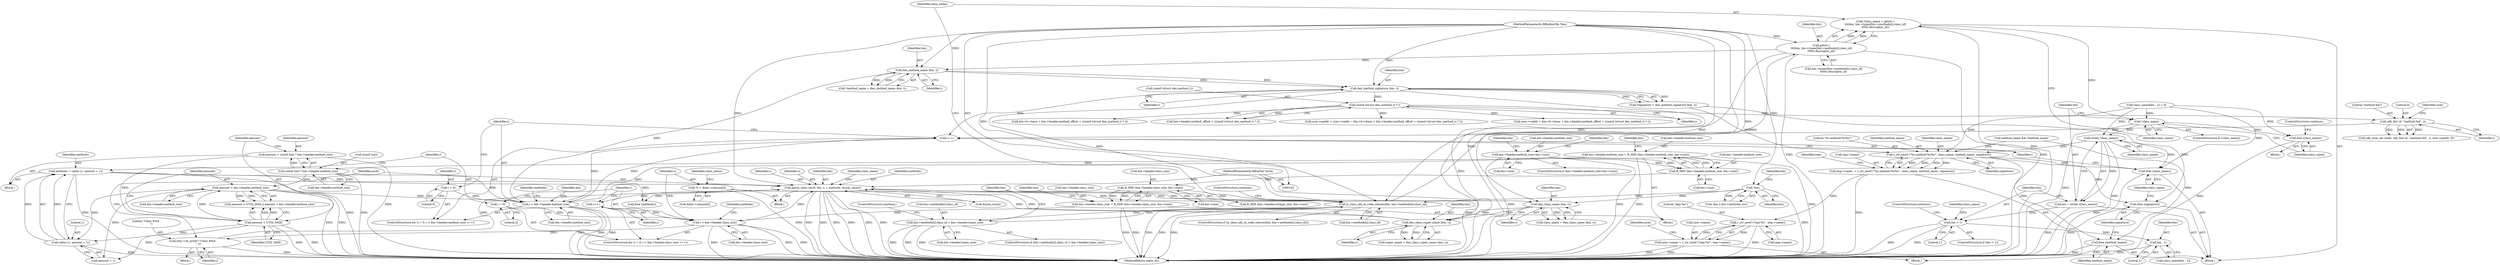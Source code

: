 digraph "0_radare2_ead645853a63bf83d8386702cad0cf23b31d7eeb@API" {
"1000440" [label="(Call,*class_name = getstr (\n\t\t\t\tbin, bin->types[bin->methods[i].class_id]\n\t\t\t\t\t\t.descriptor_id))"];
"1000442" [label="(Call,getstr (\n\t\t\t\tbin, bin->types[bin->methods[i].class_id]\n\t\t\t\t\t\t.descriptor_id))"];
"1000428" [label="(Call,is_class_idx_in_code_classes(bin, bin->methods[i].class_id))"];
"1000490" [label="(Call,dex_method_signature (bin, i))"];
"1000484" [label="(Call,dex_method_name (bin, i))"];
"1000104" [label="(MethodParameterIn,RBinDexObj *bin)"];
"1000391" [label="(Call,i < bin->header.method_size)"];
"1000388" [label="(Call,i = 0)"];
"1000398" [label="(Call,i++)"];
"1000599" [label="(Call,sdb_fmt (0, \"method.%d\", i))"];
"1000582" [label="(Call,sizeof (struct dex_method_t) * i)"];
"1000289" [label="(Call,sizeof (int) * bin->header.method_size)"];
"1000221" [label="(Call,bin->header.method_size = R_MIN (bin->header.method_size, bin->size))"];
"1000227" [label="(Call,R_MIN (bin->header.method_size, bin->size))"];
"1000202" [label="(Call,bin->header.method_size>bin->size)"];
"1000302" [label="(Call,amount < bin->header.method_size)"];
"1000299" [label="(Call,amount > UT32_MAX)"];
"1000287" [label="(Call,amount = sizeof (int) * bin->header.method_size)"];
"1000360" [label="(Call,parse_class (arch, bin, c, i, methods, &sym_count))"];
"1000103" [label="(MethodParameterIn,RBinFile *arch)"];
"1000351" [label="(Call,dex_class_super_name (bin, c))"];
"1000346" [label="(Call,dex_class_name (bin, c))"];
"1000123" [label="(Call,!bin)"];
"1000336" [label="(Call,*c = &bin->classes[i])"];
"1000323" [label="(Call,i < bin->header.class_size)"];
"1000330" [label="(Call,i++)"];
"1000320" [label="(Call,i = 0)"];
"1000236" [label="(Call,bin->header.class_size = R_MIN (bin->header.class_size, bin->size))"];
"1000242" [label="(Call,R_MIN (bin->header.class_size, bin->size))"];
"1000357" [label="(Call,rbin->cb_printf (\"Class #%d            -\n\", i))"];
"1000312" [label="(Call,methods = calloc (1, amount + 1))"];
"1000314" [label="(Call,calloc (1, amount + 1))"];
"1000412" [label="(Call,bin->methods[i].class_id > bin->header.types_size)"];
"1000458" [label="(Call,!class_name)"];
"1000461" [label="(Call,free (class_name))"];
"1000466" [label="(Call,strlen (class_name))"];
"1000464" [label="(Call,len = strlen (class_name))"];
"1000469" [label="(Call,len < 1)"];
"1000477" [label="(Call,len - 1)"];
"1000508" [label="(Call,r_str_newf (\"%s.method.%s%s\", class_name, method_name, signature))"];
"1000504" [label="(Call,imp->name  = r_str_newf (\"%s.method.%s%s\", class_name, method_name, signature))"];
"1000545" [label="(Call,r_str_newf (\"imp.%s\", imp->name))"];
"1000541" [label="(Call,sym->name = r_str_newf (\"imp.%s\", imp->name))"];
"1000607" [label="(Call,free (method_name))"];
"1000609" [label="(Call,free (signature))"];
"1000611" [label="(Call,free (class_name))"];
"1000440" [label="(Call,*class_name = getstr (\n\t\t\t\tbin, bin->types[bin->methods[i].class_id]\n\t\t\t\t\t\t.descriptor_id))"];
"1000429" [label="(Identifier,bin)"];
"1000412" [label="(Call,bin->methods[i].class_id > bin->header.types_size)"];
"1000471" [label="(Literal,1)"];
"1000347" [label="(Identifier,bin)"];
"1000390" [label="(Literal,0)"];
"1000349" [label="(Call,super_name = dex_class_super_name (bin, c))"];
"1000323" [label="(Call,i < bin->header.class_size)"];
"1000124" [label="(Identifier,bin)"];
"1000413" [label="(Call,bin->methods[i].class_id)"];
"1000609" [label="(Call,free (signature))"];
"1000290" [label="(Call,sizeof (int))"];
"1000585" [label="(Identifier,i)"];
"1000338" [label="(Call,&bin->classes[i])"];
"1000464" [label="(Call,len = strlen (class_name))"];
"1000617" [label="(MethodReturn,static int)"];
"1000602" [label="(Identifier,i)"];
"1000510" [label="(Identifier,class_name)"];
"1000332" [label="(Block,)"];
"1000470" [label="(Identifier,len)"];
"1000248" [label="(Call,bin->size)"];
"1000388" [label="(Call,i = 0)"];
"1000357" [label="(Call,rbin->cb_printf (\"Class #%d            -\n\", i))"];
"1000583" [label="(Call,sizeof (struct dex_method_t))"];
"1000215" [label="(Identifier,bin)"];
"1000442" [label="(Call,getstr (\n\t\t\t\tbin, bin->types[bin->methods[i].class_id]\n\t\t\t\t\t\t.descriptor_id))"];
"1000601" [label="(Literal,\"method.%d\")"];
"1000208" [label="(Call,bin->size)"];
"1000351" [label="(Call,dex_class_super_name (bin, c))"];
"1000599" [label="(Call,sdb_fmt (0, \"method.%d\", i))"];
"1000444" [label="(Call,bin->types[bin->methods[i].class_id]\n\t\t\t\t\t\t.descriptor_id)"];
"1000105" [label="(Block,)"];
"1000336" [label="(Call,*c = &bin->classes[i])"];
"1000221" [label="(Call,bin->header.method_size = R_MIN (bin->header.method_size, bin->size))"];
"1000228" [label="(Call,bin->header.method_size)"];
"1000222" [label="(Call,bin->header.method_size)"];
"1000345" [label="(Identifier,class_name)"];
"1000509" [label="(Literal,\"%s.method.%s%s\")"];
"1000363" [label="(Identifier,c)"];
"1000400" [label="(Block,)"];
"1000289" [label="(Call,sizeof (int) * bin->header.method_size)"];
"1000353" [label="(Identifier,c)"];
"1000462" [label="(Identifier,class_name)"];
"1000475" [label="(Call,class_name[len - 1])"];
"1000393" [label="(Call,bin->header.method_size)"];
"1000477" [label="(Call,len - 1)"];
"1000546" [label="(Literal,\"imp.%s\")"];
"1000430" [label="(Call,bin->methods[i].class_id)"];
"1000314" [label="(Call,calloc (1, amount + 1))"];
"1000233" [label="(Call,bin->size)"];
"1000330" [label="(Call,i++)"];
"1000610" [label="(Identifier,signature)"];
"1000391" [label="(Call,i < bin->header.method_size)"];
"1000460" [label="(Block,)"];
"1000299" [label="(Call,amount > UT32_MAX)"];
"1000126" [label="(Identifier,bin)"];
"1000505" [label="(Call,imp->name)"];
"1000600" [label="(Literal,0)"];
"1000427" [label="(ControlStructure,if (is_class_idx_in_code_classes(bin, bin->methods[i].class_id)))"];
"1000399" [label="(Identifier,i)"];
"1000468" [label="(ControlStructure,if (len < 1))"];
"1000597" [label="(Call,sdb_num_set (mdb, sdb_fmt (0, \"method.%d\", i), sym->paddr, 0))"];
"1000389" [label="(Identifier,i)"];
"1000298" [label="(Call,amount > UT32_MAX || amount < bin->header.method_size)"];
"1000254" [label="(Identifier,bin)"];
"1000243" [label="(Call,bin->header.class_size)"];
"1000103" [label="(MethodParameterIn,RBinFile *arch)"];
"1000242" [label="(Call,R_MIN (bin->header.class_size, bin->size))"];
"1000547" [label="(Call,imp->name)"];
"1000122" [label="(Call,!bin || bin->methods_list)"];
"1000545" [label="(Call,r_str_newf (\"imp.%s\", imp->name))"];
"1000304" [label="(Call,bin->header.method_size)"];
"1000348" [label="(Identifier,c)"];
"1000608" [label="(Identifier,method_name)"];
"1000490" [label="(Call,dex_method_signature (bin, i))"];
"1000485" [label="(Identifier,bin)"];
"1000469" [label="(Call,len < 1)"];
"1000301" [label="(Identifier,UT32_MAX)"];
"1000364" [label="(Identifier,i)"];
"1000292" [label="(Call,bin->header.method_size)"];
"1000438" [label="(ControlStructure,continue;)"];
"1000360" [label="(Call,parse_class (arch, bin, c, i, methods, &sym_count))"];
"1000362" [label="(Identifier,bin)"];
"1000607" [label="(Call,free (method_name))"];
"1000236" [label="(Call,bin->header.class_size = R_MIN (bin->header.class_size, bin->size))"];
"1000482" [label="(Call,*method_name = dex_method_name (bin, i))"];
"1000123" [label="(Call,!bin)"];
"1000398" [label="(Call,i++)"];
"1000492" [label="(Identifier,i)"];
"1000570" [label="(Call,bin->b->base + bin->header.method_offset + (sizeof (struct dex_method_t) * i))"];
"1000239" [label="(Identifier,bin)"];
"1000613" [label="(Call,free (methods))"];
"1000476" [label="(Identifier,class_name)"];
"1000512" [label="(Identifier,signature)"];
"1000465" [label="(Identifier,len)"];
"1000604" [label="(Identifier,sym)"];
"1000474" [label="(Call,class_name[len - 1] = 0)"];
"1000420" [label="(Call,bin->header.types_size)"];
"1000498" [label="(Block,)"];
"1000611" [label="(Call,free (class_name))"];
"1000411" [label="(ControlStructure,if (bin->methods[i].class_id > bin->header.types_size))"];
"1000484" [label="(Call,dex_method_name (bin, i))"];
"1000369" [label="(Identifier,class_name)"];
"1000237" [label="(Call,bin->header.class_size)"];
"1000614" [label="(Identifier,methods)"];
"1000612" [label="(Identifier,class_name)"];
"1000504" [label="(Call,imp->name  = r_str_newf (\"%s.method.%s%s\", class_name, method_name, signature))"];
"1000387" [label="(ControlStructure,for (i = 0; i < bin->header.method_size; i++))"];
"1000392" [label="(Identifier,i)"];
"1000201" [label="(ControlStructure,if (bin->header.method_size>bin->size))"];
"1000337" [label="(Identifier,c)"];
"1000203" [label="(Call,bin->header.method_size)"];
"1000461" [label="(Call,free (class_name))"];
"1000443" [label="(Identifier,bin)"];
"1000582" [label="(Call,sizeof (struct dex_method_t) * i)"];
"1000321" [label="(Identifier,i)"];
"1000104" [label="(MethodParameterIn,RBinDexObj *bin)"];
"1000312" [label="(Call,methods = calloc (1, amount + 1))"];
"1000322" [label="(Literal,0)"];
"1000403" [label="(Identifier,len)"];
"1000491" [label="(Identifier,bin)"];
"1000479" [label="(Literal,1)"];
"1000463" [label="(ControlStructure,continue;)"];
"1000313" [label="(Identifier,methods)"];
"1000315" [label="(Literal,1)"];
"1000325" [label="(Call,bin->header.class_size)"];
"1000300" [label="(Identifier,amount)"];
"1000224" [label="(Identifier,bin)"];
"1000508" [label="(Call,r_str_newf (\"%s.method.%s%s\", class_name, method_name, signature))"];
"1000441" [label="(Identifier,class_name)"];
"1000426" [label="(ControlStructure,continue;)"];
"1000287" [label="(Call,amount = sizeof (int) * bin->header.method_size)"];
"1000466" [label="(Call,strlen (class_name))"];
"1000324" [label="(Identifier,i)"];
"1000358" [label="(Literal,\"Class #%d            -\n\")"];
"1000356" [label="(Block,)"];
"1000302" [label="(Call,amount < bin->header.method_size)"];
"1000459" [label="(Identifier,class_name)"];
"1000473" [label="(ControlStructure,continue;)"];
"1000467" [label="(Identifier,class_name)"];
"1000541" [label="(Call,sym->name = r_str_newf (\"imp.%s\", imp->name))"];
"1000365" [label="(Identifier,methods)"];
"1000373" [label="(Identifier,methods)"];
"1000552" [label="(Identifier,sym)"];
"1000428" [label="(Call,is_class_idx_in_code_classes(bin, bin->methods[i].class_id))"];
"1000542" [label="(Call,sym->name)"];
"1000316" [label="(Call,amount + 1)"];
"1000515" [label="(Identifier,imp)"];
"1000331" [label="(Identifier,i)"];
"1000478" [label="(Identifier,len)"];
"1000458" [label="(Call,!class_name)"];
"1000202" [label="(Call,bin->header.method_size>bin->size)"];
"1000457" [label="(ControlStructure,if (!class_name))"];
"1000303" [label="(Identifier,amount)"];
"1000359" [label="(Identifier,i)"];
"1000576" [label="(Call,bin->header.method_offset + (sizeof (struct dex_method_t) * i))"];
"1000488" [label="(Call,*signature = dex_method_signature (bin, i))"];
"1000486" [label="(Identifier,i)"];
"1000511" [label="(Identifier,method_name)"];
"1000257" [label="(Call,R_MIN (bin->header.strings_size, bin->size))"];
"1000227" [label="(Call,R_MIN (bin->header.method_size, bin->size))"];
"1000319" [label="(ControlStructure,for (i = 0; i < bin->header.class_size; i++))"];
"1000352" [label="(Identifier,bin)"];
"1000346" [label="(Call,dex_class_name (bin, c))"];
"1000562" [label="(Call,sym->paddr = sym->vaddr = bin->b->base + bin->header.method_offset + (sizeof (struct dex_method_t) * i))"];
"1000361" [label="(Identifier,arch)"];
"1000494" [label="(Call,method_name && *method_name)"];
"1000566" [label="(Call,sym->vaddr = bin->b->base + bin->header.method_offset + (sizeof (struct dex_method_t) * i))"];
"1000285" [label="(Block,)"];
"1000366" [label="(Call,&sym_count)"];
"1000344" [label="(Call,class_name = dex_class_name (bin, c))"];
"1000320" [label="(Call,i = 0)"];
"1000288" [label="(Identifier,amount)"];
"1000440" -> "1000400"  [label="AST: "];
"1000440" -> "1000442"  [label="CFG: "];
"1000441" -> "1000440"  [label="AST: "];
"1000442" -> "1000440"  [label="AST: "];
"1000459" -> "1000440"  [label="CFG: "];
"1000440" -> "1000617"  [label="DDG: "];
"1000442" -> "1000440"  [label="DDG: "];
"1000442" -> "1000440"  [label="DDG: "];
"1000440" -> "1000458"  [label="DDG: "];
"1000442" -> "1000444"  [label="CFG: "];
"1000443" -> "1000442"  [label="AST: "];
"1000444" -> "1000442"  [label="AST: "];
"1000442" -> "1000617"  [label="DDG: "];
"1000442" -> "1000617"  [label="DDG: "];
"1000442" -> "1000428"  [label="DDG: "];
"1000428" -> "1000442"  [label="DDG: "];
"1000104" -> "1000442"  [label="DDG: "];
"1000442" -> "1000484"  [label="DDG: "];
"1000428" -> "1000427"  [label="AST: "];
"1000428" -> "1000430"  [label="CFG: "];
"1000429" -> "1000428"  [label="AST: "];
"1000430" -> "1000428"  [label="AST: "];
"1000438" -> "1000428"  [label="CFG: "];
"1000441" -> "1000428"  [label="CFG: "];
"1000428" -> "1000617"  [label="DDG: "];
"1000428" -> "1000617"  [label="DDG: "];
"1000428" -> "1000617"  [label="DDG: "];
"1000428" -> "1000412"  [label="DDG: "];
"1000490" -> "1000428"  [label="DDG: "];
"1000360" -> "1000428"  [label="DDG: "];
"1000123" -> "1000428"  [label="DDG: "];
"1000104" -> "1000428"  [label="DDG: "];
"1000412" -> "1000428"  [label="DDG: "];
"1000490" -> "1000488"  [label="AST: "];
"1000490" -> "1000492"  [label="CFG: "];
"1000491" -> "1000490"  [label="AST: "];
"1000492" -> "1000490"  [label="AST: "];
"1000488" -> "1000490"  [label="CFG: "];
"1000490" -> "1000617"  [label="DDG: "];
"1000490" -> "1000398"  [label="DDG: "];
"1000490" -> "1000488"  [label="DDG: "];
"1000490" -> "1000488"  [label="DDG: "];
"1000484" -> "1000490"  [label="DDG: "];
"1000484" -> "1000490"  [label="DDG: "];
"1000104" -> "1000490"  [label="DDG: "];
"1000490" -> "1000582"  [label="DDG: "];
"1000484" -> "1000482"  [label="AST: "];
"1000484" -> "1000486"  [label="CFG: "];
"1000485" -> "1000484"  [label="AST: "];
"1000486" -> "1000484"  [label="AST: "];
"1000482" -> "1000484"  [label="CFG: "];
"1000484" -> "1000482"  [label="DDG: "];
"1000484" -> "1000482"  [label="DDG: "];
"1000104" -> "1000484"  [label="DDG: "];
"1000391" -> "1000484"  [label="DDG: "];
"1000104" -> "1000102"  [label="AST: "];
"1000104" -> "1000617"  [label="DDG: "];
"1000104" -> "1000123"  [label="DDG: "];
"1000104" -> "1000346"  [label="DDG: "];
"1000104" -> "1000351"  [label="DDG: "];
"1000104" -> "1000360"  [label="DDG: "];
"1000391" -> "1000387"  [label="AST: "];
"1000391" -> "1000393"  [label="CFG: "];
"1000392" -> "1000391"  [label="AST: "];
"1000393" -> "1000391"  [label="AST: "];
"1000403" -> "1000391"  [label="CFG: "];
"1000614" -> "1000391"  [label="CFG: "];
"1000391" -> "1000617"  [label="DDG: "];
"1000391" -> "1000617"  [label="DDG: "];
"1000391" -> "1000617"  [label="DDG: "];
"1000388" -> "1000391"  [label="DDG: "];
"1000398" -> "1000391"  [label="DDG: "];
"1000289" -> "1000391"  [label="DDG: "];
"1000302" -> "1000391"  [label="DDG: "];
"1000221" -> "1000391"  [label="DDG: "];
"1000391" -> "1000398"  [label="DDG: "];
"1000388" -> "1000387"  [label="AST: "];
"1000388" -> "1000390"  [label="CFG: "];
"1000389" -> "1000388"  [label="AST: "];
"1000390" -> "1000388"  [label="AST: "];
"1000392" -> "1000388"  [label="CFG: "];
"1000398" -> "1000387"  [label="AST: "];
"1000398" -> "1000399"  [label="CFG: "];
"1000399" -> "1000398"  [label="AST: "];
"1000392" -> "1000398"  [label="CFG: "];
"1000599" -> "1000398"  [label="DDG: "];
"1000599" -> "1000597"  [label="AST: "];
"1000599" -> "1000602"  [label="CFG: "];
"1000600" -> "1000599"  [label="AST: "];
"1000601" -> "1000599"  [label="AST: "];
"1000602" -> "1000599"  [label="AST: "];
"1000604" -> "1000599"  [label="CFG: "];
"1000599" -> "1000597"  [label="DDG: "];
"1000599" -> "1000597"  [label="DDG: "];
"1000599" -> "1000597"  [label="DDG: "];
"1000582" -> "1000599"  [label="DDG: "];
"1000582" -> "1000576"  [label="AST: "];
"1000582" -> "1000585"  [label="CFG: "];
"1000583" -> "1000582"  [label="AST: "];
"1000585" -> "1000582"  [label="AST: "];
"1000576" -> "1000582"  [label="CFG: "];
"1000582" -> "1000562"  [label="DDG: "];
"1000582" -> "1000566"  [label="DDG: "];
"1000582" -> "1000570"  [label="DDG: "];
"1000582" -> "1000576"  [label="DDG: "];
"1000289" -> "1000287"  [label="AST: "];
"1000289" -> "1000292"  [label="CFG: "];
"1000290" -> "1000289"  [label="AST: "];
"1000292" -> "1000289"  [label="AST: "];
"1000287" -> "1000289"  [label="CFG: "];
"1000289" -> "1000617"  [label="DDG: "];
"1000289" -> "1000287"  [label="DDG: "];
"1000221" -> "1000289"  [label="DDG: "];
"1000289" -> "1000302"  [label="DDG: "];
"1000221" -> "1000105"  [label="AST: "];
"1000221" -> "1000227"  [label="CFG: "];
"1000222" -> "1000221"  [label="AST: "];
"1000227" -> "1000221"  [label="AST: "];
"1000239" -> "1000221"  [label="CFG: "];
"1000221" -> "1000617"  [label="DDG: "];
"1000221" -> "1000617"  [label="DDG: "];
"1000227" -> "1000221"  [label="DDG: "];
"1000227" -> "1000221"  [label="DDG: "];
"1000227" -> "1000233"  [label="CFG: "];
"1000228" -> "1000227"  [label="AST: "];
"1000233" -> "1000227"  [label="AST: "];
"1000202" -> "1000227"  [label="DDG: "];
"1000202" -> "1000227"  [label="DDG: "];
"1000227" -> "1000242"  [label="DDG: "];
"1000202" -> "1000201"  [label="AST: "];
"1000202" -> "1000208"  [label="CFG: "];
"1000203" -> "1000202"  [label="AST: "];
"1000208" -> "1000202"  [label="AST: "];
"1000215" -> "1000202"  [label="CFG: "];
"1000224" -> "1000202"  [label="CFG: "];
"1000202" -> "1000617"  [label="DDG: "];
"1000202" -> "1000617"  [label="DDG: "];
"1000302" -> "1000298"  [label="AST: "];
"1000302" -> "1000304"  [label="CFG: "];
"1000303" -> "1000302"  [label="AST: "];
"1000304" -> "1000302"  [label="AST: "];
"1000298" -> "1000302"  [label="CFG: "];
"1000302" -> "1000617"  [label="DDG: "];
"1000302" -> "1000617"  [label="DDG: "];
"1000302" -> "1000298"  [label="DDG: "];
"1000302" -> "1000298"  [label="DDG: "];
"1000299" -> "1000302"  [label="DDG: "];
"1000302" -> "1000314"  [label="DDG: "];
"1000302" -> "1000316"  [label="DDG: "];
"1000299" -> "1000298"  [label="AST: "];
"1000299" -> "1000301"  [label="CFG: "];
"1000300" -> "1000299"  [label="AST: "];
"1000301" -> "1000299"  [label="AST: "];
"1000303" -> "1000299"  [label="CFG: "];
"1000298" -> "1000299"  [label="CFG: "];
"1000299" -> "1000617"  [label="DDG: "];
"1000299" -> "1000617"  [label="DDG: "];
"1000299" -> "1000298"  [label="DDG: "];
"1000299" -> "1000298"  [label="DDG: "];
"1000287" -> "1000299"  [label="DDG: "];
"1000299" -> "1000314"  [label="DDG: "];
"1000299" -> "1000316"  [label="DDG: "];
"1000287" -> "1000285"  [label="AST: "];
"1000288" -> "1000287"  [label="AST: "];
"1000300" -> "1000287"  [label="CFG: "];
"1000287" -> "1000617"  [label="DDG: "];
"1000360" -> "1000332"  [label="AST: "];
"1000360" -> "1000366"  [label="CFG: "];
"1000361" -> "1000360"  [label="AST: "];
"1000362" -> "1000360"  [label="AST: "];
"1000363" -> "1000360"  [label="AST: "];
"1000364" -> "1000360"  [label="AST: "];
"1000365" -> "1000360"  [label="AST: "];
"1000366" -> "1000360"  [label="AST: "];
"1000369" -> "1000360"  [label="CFG: "];
"1000360" -> "1000617"  [label="DDG: "];
"1000360" -> "1000617"  [label="DDG: "];
"1000360" -> "1000617"  [label="DDG: "];
"1000360" -> "1000617"  [label="DDG: "];
"1000360" -> "1000617"  [label="DDG: "];
"1000360" -> "1000617"  [label="DDG: "];
"1000360" -> "1000330"  [label="DDG: "];
"1000360" -> "1000346"  [label="DDG: "];
"1000103" -> "1000360"  [label="DDG: "];
"1000351" -> "1000360"  [label="DDG: "];
"1000351" -> "1000360"  [label="DDG: "];
"1000323" -> "1000360"  [label="DDG: "];
"1000357" -> "1000360"  [label="DDG: "];
"1000312" -> "1000360"  [label="DDG: "];
"1000360" -> "1000613"  [label="DDG: "];
"1000103" -> "1000102"  [label="AST: "];
"1000103" -> "1000617"  [label="DDG: "];
"1000351" -> "1000349"  [label="AST: "];
"1000351" -> "1000353"  [label="CFG: "];
"1000352" -> "1000351"  [label="AST: "];
"1000353" -> "1000351"  [label="AST: "];
"1000349" -> "1000351"  [label="CFG: "];
"1000351" -> "1000349"  [label="DDG: "];
"1000351" -> "1000349"  [label="DDG: "];
"1000346" -> "1000351"  [label="DDG: "];
"1000346" -> "1000351"  [label="DDG: "];
"1000346" -> "1000344"  [label="AST: "];
"1000346" -> "1000348"  [label="CFG: "];
"1000347" -> "1000346"  [label="AST: "];
"1000348" -> "1000346"  [label="AST: "];
"1000344" -> "1000346"  [label="CFG: "];
"1000346" -> "1000344"  [label="DDG: "];
"1000346" -> "1000344"  [label="DDG: "];
"1000123" -> "1000346"  [label="DDG: "];
"1000336" -> "1000346"  [label="DDG: "];
"1000123" -> "1000122"  [label="AST: "];
"1000123" -> "1000124"  [label="CFG: "];
"1000124" -> "1000123"  [label="AST: "];
"1000126" -> "1000123"  [label="CFG: "];
"1000122" -> "1000123"  [label="CFG: "];
"1000123" -> "1000617"  [label="DDG: "];
"1000123" -> "1000122"  [label="DDG: "];
"1000336" -> "1000332"  [label="AST: "];
"1000336" -> "1000338"  [label="CFG: "];
"1000337" -> "1000336"  [label="AST: "];
"1000338" -> "1000336"  [label="AST: "];
"1000345" -> "1000336"  [label="CFG: "];
"1000336" -> "1000617"  [label="DDG: "];
"1000323" -> "1000319"  [label="AST: "];
"1000323" -> "1000325"  [label="CFG: "];
"1000324" -> "1000323"  [label="AST: "];
"1000325" -> "1000323"  [label="AST: "];
"1000337" -> "1000323"  [label="CFG: "];
"1000373" -> "1000323"  [label="CFG: "];
"1000323" -> "1000617"  [label="DDG: "];
"1000323" -> "1000617"  [label="DDG: "];
"1000323" -> "1000617"  [label="DDG: "];
"1000330" -> "1000323"  [label="DDG: "];
"1000320" -> "1000323"  [label="DDG: "];
"1000236" -> "1000323"  [label="DDG: "];
"1000323" -> "1000357"  [label="DDG: "];
"1000330" -> "1000319"  [label="AST: "];
"1000330" -> "1000331"  [label="CFG: "];
"1000331" -> "1000330"  [label="AST: "];
"1000324" -> "1000330"  [label="CFG: "];
"1000320" -> "1000319"  [label="AST: "];
"1000320" -> "1000322"  [label="CFG: "];
"1000321" -> "1000320"  [label="AST: "];
"1000322" -> "1000320"  [label="AST: "];
"1000324" -> "1000320"  [label="CFG: "];
"1000236" -> "1000105"  [label="AST: "];
"1000236" -> "1000242"  [label="CFG: "];
"1000237" -> "1000236"  [label="AST: "];
"1000242" -> "1000236"  [label="AST: "];
"1000254" -> "1000236"  [label="CFG: "];
"1000236" -> "1000617"  [label="DDG: "];
"1000236" -> "1000617"  [label="DDG: "];
"1000242" -> "1000236"  [label="DDG: "];
"1000242" -> "1000236"  [label="DDG: "];
"1000242" -> "1000248"  [label="CFG: "];
"1000243" -> "1000242"  [label="AST: "];
"1000248" -> "1000242"  [label="AST: "];
"1000242" -> "1000257"  [label="DDG: "];
"1000357" -> "1000356"  [label="AST: "];
"1000357" -> "1000359"  [label="CFG: "];
"1000358" -> "1000357"  [label="AST: "];
"1000359" -> "1000357"  [label="AST: "];
"1000361" -> "1000357"  [label="CFG: "];
"1000357" -> "1000617"  [label="DDG: "];
"1000312" -> "1000285"  [label="AST: "];
"1000312" -> "1000314"  [label="CFG: "];
"1000313" -> "1000312"  [label="AST: "];
"1000314" -> "1000312"  [label="AST: "];
"1000321" -> "1000312"  [label="CFG: "];
"1000312" -> "1000617"  [label="DDG: "];
"1000312" -> "1000617"  [label="DDG: "];
"1000314" -> "1000312"  [label="DDG: "];
"1000314" -> "1000312"  [label="DDG: "];
"1000312" -> "1000613"  [label="DDG: "];
"1000314" -> "1000316"  [label="CFG: "];
"1000315" -> "1000314"  [label="AST: "];
"1000316" -> "1000314"  [label="AST: "];
"1000314" -> "1000617"  [label="DDG: "];
"1000412" -> "1000411"  [label="AST: "];
"1000412" -> "1000420"  [label="CFG: "];
"1000413" -> "1000412"  [label="AST: "];
"1000420" -> "1000412"  [label="AST: "];
"1000426" -> "1000412"  [label="CFG: "];
"1000429" -> "1000412"  [label="CFG: "];
"1000412" -> "1000617"  [label="DDG: "];
"1000412" -> "1000617"  [label="DDG: "];
"1000412" -> "1000617"  [label="DDG: "];
"1000458" -> "1000457"  [label="AST: "];
"1000458" -> "1000459"  [label="CFG: "];
"1000459" -> "1000458"  [label="AST: "];
"1000462" -> "1000458"  [label="CFG: "];
"1000465" -> "1000458"  [label="CFG: "];
"1000458" -> "1000617"  [label="DDG: "];
"1000474" -> "1000458"  [label="DDG: "];
"1000458" -> "1000461"  [label="DDG: "];
"1000458" -> "1000466"  [label="DDG: "];
"1000461" -> "1000460"  [label="AST: "];
"1000461" -> "1000462"  [label="CFG: "];
"1000462" -> "1000461"  [label="AST: "];
"1000463" -> "1000461"  [label="CFG: "];
"1000461" -> "1000617"  [label="DDG: "];
"1000474" -> "1000461"  [label="DDG: "];
"1000466" -> "1000464"  [label="AST: "];
"1000466" -> "1000467"  [label="CFG: "];
"1000467" -> "1000466"  [label="AST: "];
"1000464" -> "1000466"  [label="CFG: "];
"1000466" -> "1000617"  [label="DDG: "];
"1000466" -> "1000464"  [label="DDG: "];
"1000474" -> "1000466"  [label="DDG: "];
"1000466" -> "1000508"  [label="DDG: "];
"1000466" -> "1000611"  [label="DDG: "];
"1000464" -> "1000400"  [label="AST: "];
"1000465" -> "1000464"  [label="AST: "];
"1000470" -> "1000464"  [label="CFG: "];
"1000464" -> "1000617"  [label="DDG: "];
"1000464" -> "1000469"  [label="DDG: "];
"1000469" -> "1000468"  [label="AST: "];
"1000469" -> "1000471"  [label="CFG: "];
"1000470" -> "1000469"  [label="AST: "];
"1000471" -> "1000469"  [label="AST: "];
"1000473" -> "1000469"  [label="CFG: "];
"1000476" -> "1000469"  [label="CFG: "];
"1000469" -> "1000617"  [label="DDG: "];
"1000469" -> "1000617"  [label="DDG: "];
"1000469" -> "1000477"  [label="DDG: "];
"1000477" -> "1000475"  [label="AST: "];
"1000477" -> "1000479"  [label="CFG: "];
"1000478" -> "1000477"  [label="AST: "];
"1000479" -> "1000477"  [label="AST: "];
"1000475" -> "1000477"  [label="CFG: "];
"1000477" -> "1000617"  [label="DDG: "];
"1000508" -> "1000504"  [label="AST: "];
"1000508" -> "1000512"  [label="CFG: "];
"1000509" -> "1000508"  [label="AST: "];
"1000510" -> "1000508"  [label="AST: "];
"1000511" -> "1000508"  [label="AST: "];
"1000512" -> "1000508"  [label="AST: "];
"1000504" -> "1000508"  [label="CFG: "];
"1000508" -> "1000504"  [label="DDG: "];
"1000508" -> "1000504"  [label="DDG: "];
"1000508" -> "1000504"  [label="DDG: "];
"1000508" -> "1000504"  [label="DDG: "];
"1000474" -> "1000508"  [label="DDG: "];
"1000494" -> "1000508"  [label="DDG: "];
"1000488" -> "1000508"  [label="DDG: "];
"1000508" -> "1000607"  [label="DDG: "];
"1000508" -> "1000609"  [label="DDG: "];
"1000508" -> "1000611"  [label="DDG: "];
"1000504" -> "1000498"  [label="AST: "];
"1000505" -> "1000504"  [label="AST: "];
"1000515" -> "1000504"  [label="CFG: "];
"1000504" -> "1000617"  [label="DDG: "];
"1000504" -> "1000545"  [label="DDG: "];
"1000545" -> "1000541"  [label="AST: "];
"1000545" -> "1000547"  [label="CFG: "];
"1000546" -> "1000545"  [label="AST: "];
"1000547" -> "1000545"  [label="AST: "];
"1000541" -> "1000545"  [label="CFG: "];
"1000545" -> "1000617"  [label="DDG: "];
"1000545" -> "1000541"  [label="DDG: "];
"1000545" -> "1000541"  [label="DDG: "];
"1000541" -> "1000498"  [label="AST: "];
"1000542" -> "1000541"  [label="AST: "];
"1000552" -> "1000541"  [label="CFG: "];
"1000541" -> "1000617"  [label="DDG: "];
"1000541" -> "1000617"  [label="DDG: "];
"1000607" -> "1000400"  [label="AST: "];
"1000607" -> "1000608"  [label="CFG: "];
"1000608" -> "1000607"  [label="AST: "];
"1000610" -> "1000607"  [label="CFG: "];
"1000607" -> "1000617"  [label="DDG: "];
"1000494" -> "1000607"  [label="DDG: "];
"1000609" -> "1000400"  [label="AST: "];
"1000609" -> "1000610"  [label="CFG: "];
"1000610" -> "1000609"  [label="AST: "];
"1000612" -> "1000609"  [label="CFG: "];
"1000609" -> "1000617"  [label="DDG: "];
"1000488" -> "1000609"  [label="DDG: "];
"1000611" -> "1000400"  [label="AST: "];
"1000611" -> "1000612"  [label="CFG: "];
"1000612" -> "1000611"  [label="AST: "];
"1000399" -> "1000611"  [label="CFG: "];
"1000611" -> "1000617"  [label="DDG: "];
"1000474" -> "1000611"  [label="DDG: "];
}
